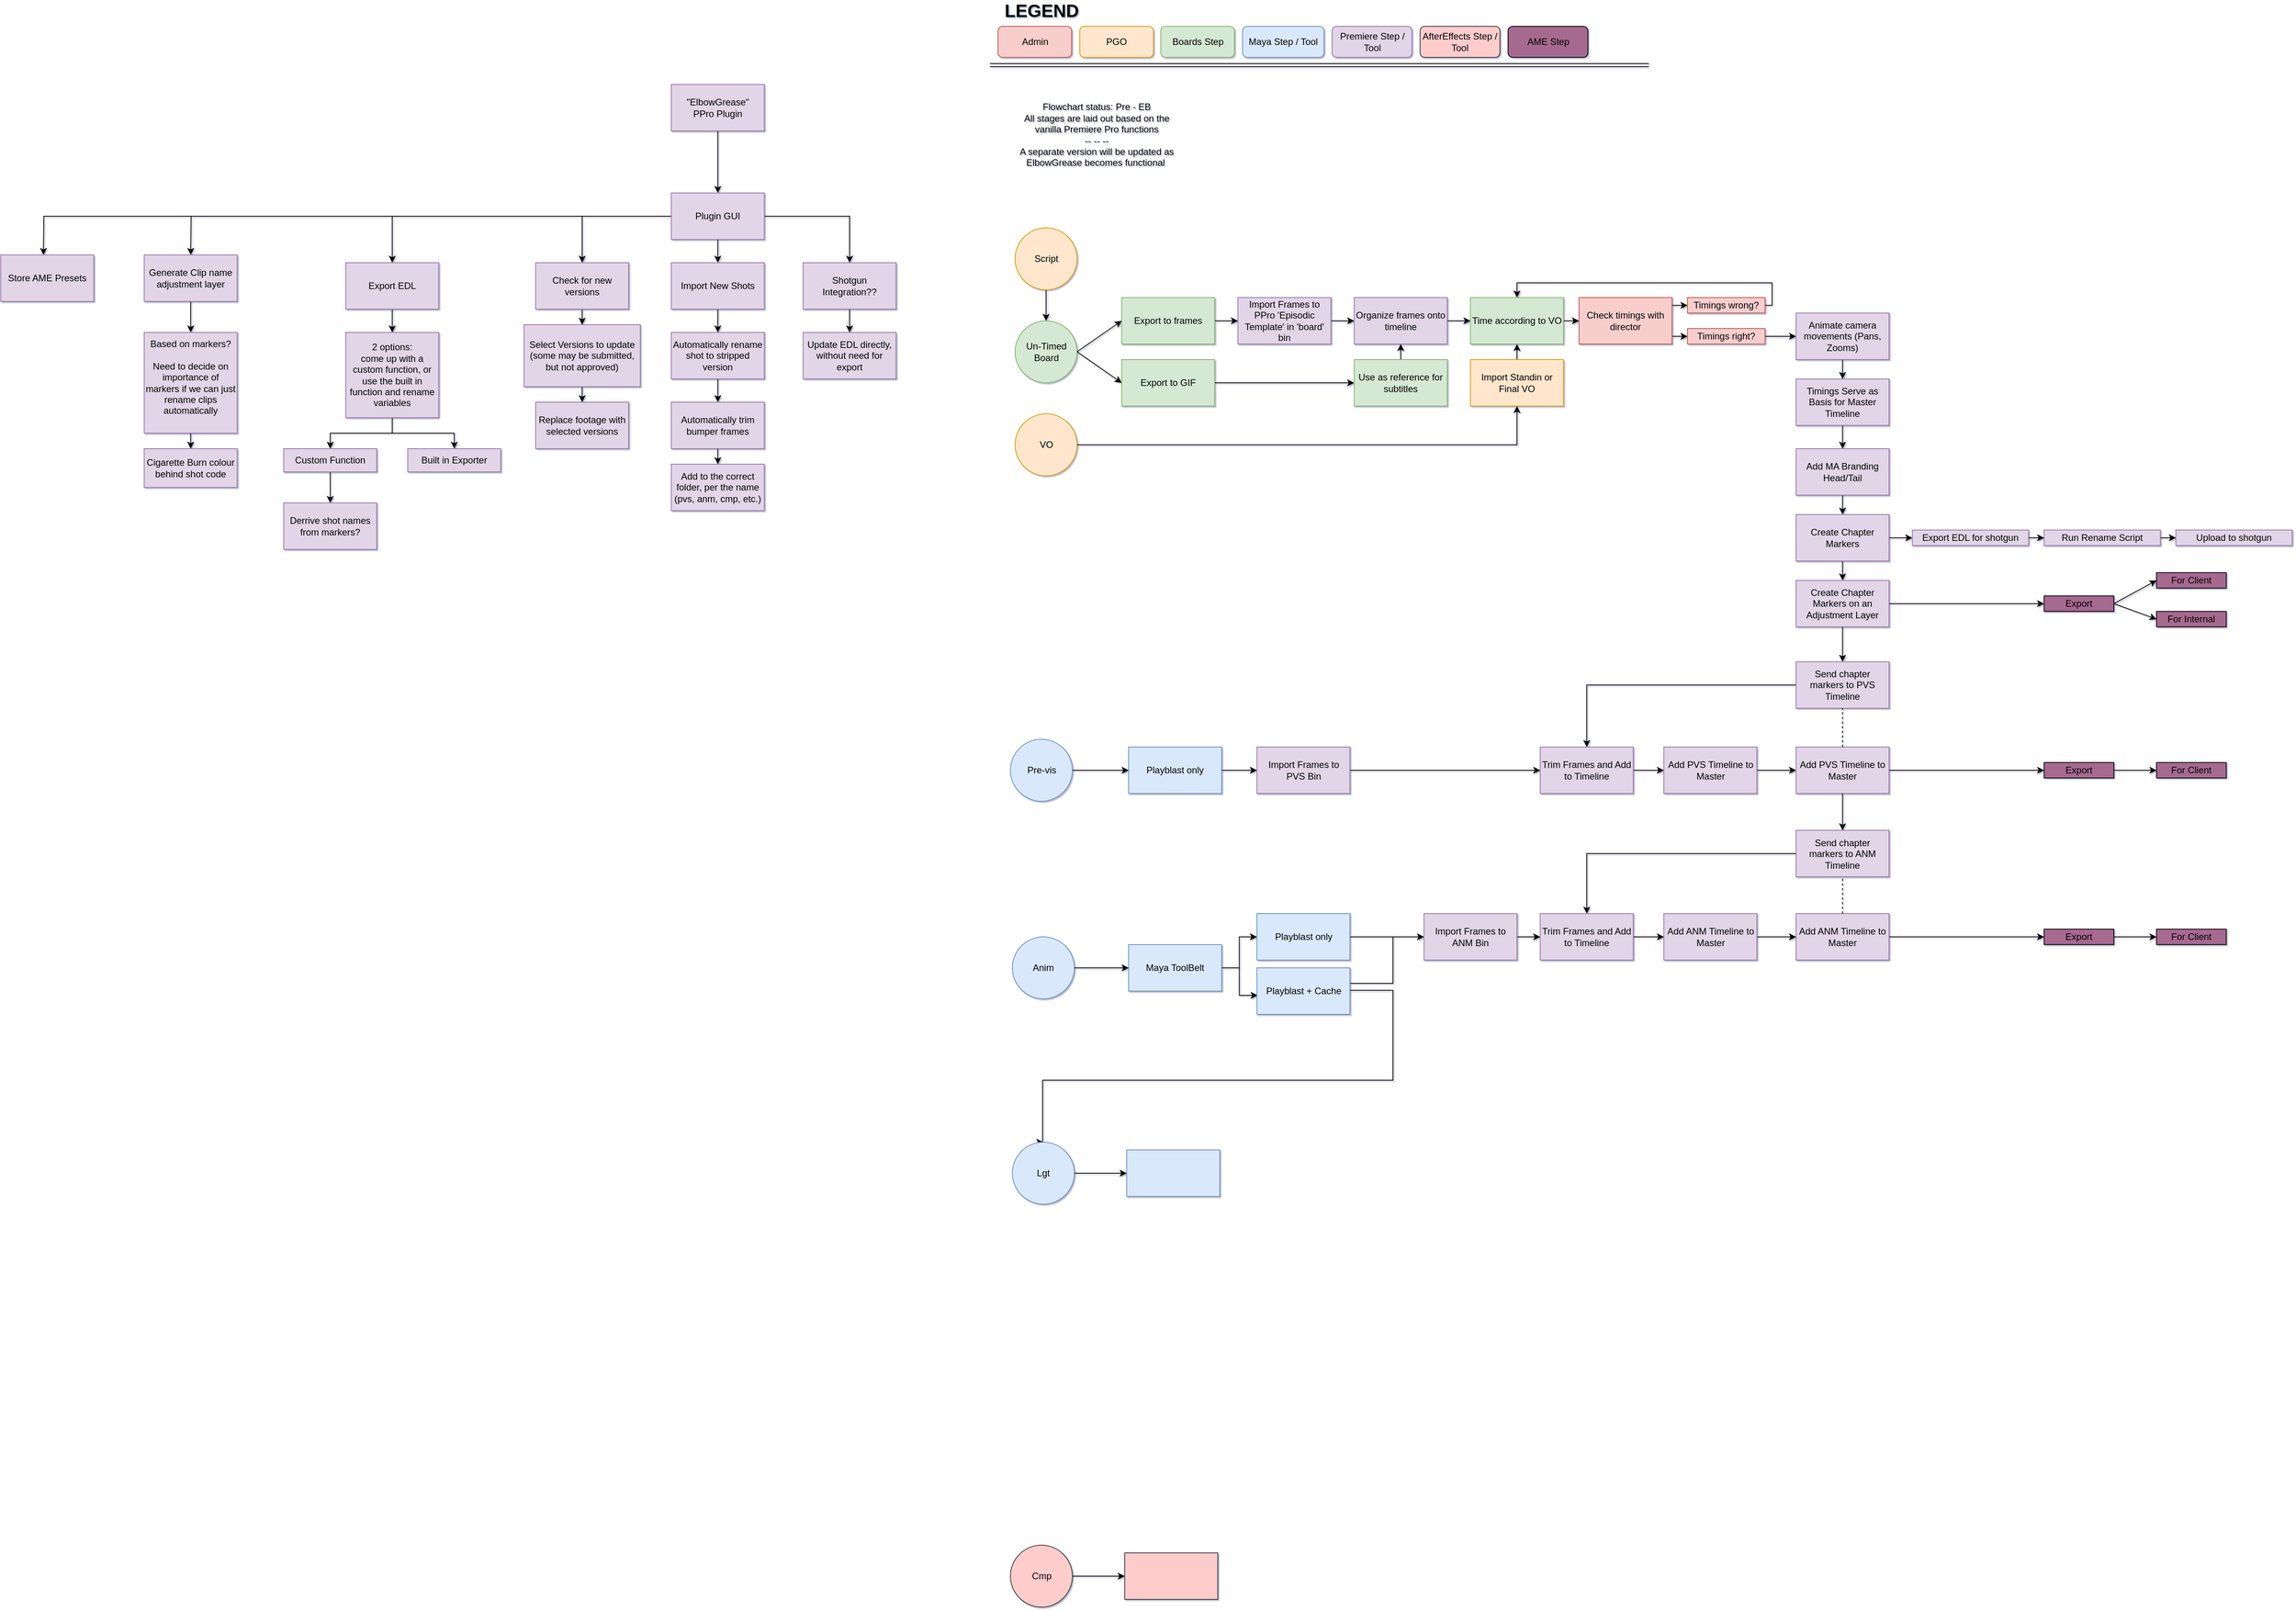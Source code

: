 <mxfile version="10.7.7" type="github"><diagram id="CCXeJW7M9jx39fnr2ovB" name="Page-1"><mxGraphModel dx="3603" dy="1320" grid="1" gridSize="10" guides="1" tooltips="1" connect="1" arrows="1" fold="1" page="1" pageScale="1" pageWidth="850" pageHeight="1100" math="0" shadow="1"><root><mxCell id="0"/><mxCell id="1" parent="0"/><mxCell id="S4QCxYn6otUafmFbAQv0-1" value="Pre-vis" style="ellipse;whiteSpace=wrap;html=1;aspect=fixed;fillColor=#dae8fc;strokeColor=#6c8ebf;" parent="1" vertex="1"><mxGeometry x="26.5" y="960" width="80" height="80" as="geometry"/></mxCell><mxCell id="S4QCxYn6otUafmFbAQv0-4" value="" style="endArrow=classic;html=1;exitX=1;exitY=0.5;exitDx=0;exitDy=0;entryX=0;entryY=0.5;entryDx=0;entryDy=0;fillColor=#dae8fc;strokeColor=#000000;" parent="1" source="S4QCxYn6otUafmFbAQv0-1" target="z_4vQgYtqCrbbHdfwWRi-2" edge="1"><mxGeometry width="50" height="50" relative="1" as="geometry"><mxPoint x="26.5" y="1110" as="sourcePoint"/><mxPoint x="177" y="1000" as="targetPoint"/></mxGeometry></mxCell><mxCell id="S4QCxYn6otUafmFbAQv0-5" value="Un-Timed Board" style="ellipse;whiteSpace=wrap;html=1;aspect=fixed;fillColor=#d5e8d4;strokeColor=#82b366;" parent="1" vertex="1"><mxGeometry x="32.5" y="420" width="80" height="80" as="geometry"/></mxCell><mxCell id="2LvJmRA9mDnXVUI-L1Ei-2" style="edgeStyle=orthogonalEdgeStyle;rounded=0;orthogonalLoop=1;jettySize=auto;html=1;entryX=0;entryY=0.5;entryDx=0;entryDy=0;" parent="1" source="S4QCxYn6otUafmFbAQv0-6" target="2LvJmRA9mDnXVUI-L1Ei-1" edge="1"><mxGeometry relative="1" as="geometry"/></mxCell><mxCell id="S4QCxYn6otUafmFbAQv0-6" value="Export to frames" style="rounded=0;whiteSpace=wrap;html=1;fillColor=#d5e8d4;strokeColor=#82b366;" parent="1" vertex="1"><mxGeometry x="170" y="390" width="120" height="60" as="geometry"/></mxCell><mxCell id="S4QCxYn6otUafmFbAQv0-7" value="" style="endArrow=classic;html=1;exitX=1;exitY=0.5;exitDx=0;exitDy=0;entryX=0;entryY=0.5;entryDx=0;entryDy=0;" parent="1" source="S4QCxYn6otUafmFbAQv0-5" target="S4QCxYn6otUafmFbAQv0-6" edge="1"><mxGeometry width="50" height="50" relative="1" as="geometry"><mxPoint x="100" y="470" as="sourcePoint"/><mxPoint x="170" y="470" as="targetPoint"/></mxGeometry></mxCell><mxCell id="S4QCxYn6otUafmFbAQv0-11" style="edgeStyle=orthogonalEdgeStyle;rounded=0;orthogonalLoop=1;jettySize=auto;html=1;entryX=0;entryY=0.5;entryDx=0;entryDy=0;" parent="1" source="S4QCxYn6otUafmFbAQv0-8" target="S4QCxYn6otUafmFbAQv0-10" edge="1"><mxGeometry relative="1" as="geometry"><Array as="points"><mxPoint x="430" y="500"/><mxPoint x="430" y="500"/></Array></mxGeometry></mxCell><mxCell id="S4QCxYn6otUafmFbAQv0-8" value="Export to GIF" style="rounded=0;whiteSpace=wrap;html=1;fillColor=#d5e8d4;strokeColor=#82b366;" parent="1" vertex="1"><mxGeometry x="170" y="470" width="120" height="60" as="geometry"/></mxCell><mxCell id="S4QCxYn6otUafmFbAQv0-9" value="" style="endArrow=classic;html=1;exitX=1;exitY=0.5;exitDx=0;exitDy=0;entryX=0;entryY=0.5;entryDx=0;entryDy=0;" parent="1" source="S4QCxYn6otUafmFbAQv0-5" target="S4QCxYn6otUafmFbAQv0-8" edge="1"><mxGeometry width="50" height="50" relative="1" as="geometry"><mxPoint x="20" y="720" as="sourcePoint"/><mxPoint x="70" y="670" as="targetPoint"/></mxGeometry></mxCell><mxCell id="2LvJmRA9mDnXVUI-L1Ei-6" style="edgeStyle=orthogonalEdgeStyle;rounded=0;orthogonalLoop=1;jettySize=auto;html=1;exitX=0.5;exitY=0;exitDx=0;exitDy=0;entryX=0.5;entryY=1;entryDx=0;entryDy=0;" parent="1" source="S4QCxYn6otUafmFbAQv0-10" target="2LvJmRA9mDnXVUI-L1Ei-3" edge="1"><mxGeometry relative="1" as="geometry"/></mxCell><mxCell id="S4QCxYn6otUafmFbAQv0-10" value="Use as reference for subtitles" style="rounded=0;whiteSpace=wrap;html=1;fillColor=#d5e8d4;strokeColor=#82b366;" parent="1" vertex="1"><mxGeometry x="470" y="470" width="120" height="60" as="geometry"/></mxCell><mxCell id="2LvJmRA9mDnXVUI-L1Ei-4" style="edgeStyle=orthogonalEdgeStyle;rounded=0;orthogonalLoop=1;jettySize=auto;html=1;entryX=0;entryY=0.5;entryDx=0;entryDy=0;" parent="1" source="2LvJmRA9mDnXVUI-L1Ei-1" target="2LvJmRA9mDnXVUI-L1Ei-3" edge="1"><mxGeometry relative="1" as="geometry"/></mxCell><mxCell id="2LvJmRA9mDnXVUI-L1Ei-1" value="Import Frames to PPro 'Episodic Template' in 'board' bin&lt;br&gt;" style="rounded=0;whiteSpace=wrap;html=1;fillColor=#e1d5e7;strokeColor=#9673a6;" parent="1" vertex="1"><mxGeometry x="320" y="390" width="120" height="60" as="geometry"/></mxCell><mxCell id="v14WKormeMVv1eBh9IGO-12" style="edgeStyle=orthogonalEdgeStyle;rounded=0;orthogonalLoop=1;jettySize=auto;html=1;exitX=1;exitY=0.5;exitDx=0;exitDy=0;entryX=0;entryY=0.5;entryDx=0;entryDy=0;" parent="1" source="2LvJmRA9mDnXVUI-L1Ei-3" target="v14WKormeMVv1eBh9IGO-30" edge="1"><mxGeometry relative="1" as="geometry"><mxPoint x="610" y="470" as="targetPoint"/></mxGeometry></mxCell><mxCell id="2LvJmRA9mDnXVUI-L1Ei-3" value="Organize frames onto timeline" style="rounded=0;whiteSpace=wrap;html=1;fillColor=#e1d5e7;strokeColor=#9673a6;" parent="1" vertex="1"><mxGeometry x="470" y="390" width="120" height="60" as="geometry"/></mxCell><mxCell id="2LvJmRA9mDnXVUI-L1Ei-7" value="Maya Step / Tool" style="rounded=1;whiteSpace=wrap;html=1;fillColor=#dae8fc;strokeColor=#6c8ebf;" parent="1" vertex="1"><mxGeometry x="326" y="40" width="105" height="40" as="geometry"/></mxCell><mxCell id="2LvJmRA9mDnXVUI-L1Ei-8" value="Premiere Step / Tool&lt;br&gt;" style="rounded=1;whiteSpace=wrap;html=1;fillColor=#e1d5e7;strokeColor=#9673a6;" parent="1" vertex="1"><mxGeometry x="441.5" y="40" width="103" height="40" as="geometry"/></mxCell><mxCell id="2LvJmRA9mDnXVUI-L1Ei-10" value="&lt;b&gt;&lt;font style=&quot;font-size: 23px&quot;&gt;LEGEND&lt;br&gt;&lt;/font&gt;&lt;/b&gt;" style="text;html=1;strokeColor=none;fillColor=none;align=center;verticalAlign=middle;whiteSpace=wrap;rounded=0;" parent="1" vertex="1"><mxGeometry x="46.5" y="10" width="40" height="20" as="geometry"/></mxCell><mxCell id="v14WKormeMVv1eBh9IGO-1" value="Boards Step" style="rounded=1;whiteSpace=wrap;html=1;fillColor=#d5e8d4;strokeColor=#82b366;" parent="1" vertex="1"><mxGeometry x="220.5" y="40" width="95" height="40" as="geometry"/></mxCell><mxCell id="v14WKormeMVv1eBh9IGO-3" value="" style="shape=link;html=1;" parent="1" edge="1"><mxGeometry width="50" height="50" relative="1" as="geometry"><mxPoint y="90" as="sourcePoint"/><mxPoint x="850" y="90" as="targetPoint"/></mxGeometry></mxCell><mxCell id="v14WKormeMVv1eBh9IGO-15" style="edgeStyle=orthogonalEdgeStyle;rounded=0;orthogonalLoop=1;jettySize=auto;html=1;exitX=1;exitY=0.5;exitDx=0;exitDy=0;" parent="1" source="v14WKormeMVv1eBh9IGO-11" target="v14WKormeMVv1eBh9IGO-14" edge="1"><mxGeometry relative="1" as="geometry"><Array as="points"><mxPoint x="820" y="420"/></Array></mxGeometry></mxCell><mxCell id="Ts9fBHX29VsHCjSDfi2a-40" style="edgeStyle=orthogonalEdgeStyle;rounded=0;orthogonalLoop=1;jettySize=auto;html=1;entryX=0;entryY=0.5;entryDx=0;entryDy=0;strokeColor=#000000;" edge="1" parent="1" source="v14WKormeMVv1eBh9IGO-11" target="v14WKormeMVv1eBh9IGO-16"><mxGeometry relative="1" as="geometry"><Array as="points"><mxPoint x="890" y="400"/><mxPoint x="890" y="400"/></Array></mxGeometry></mxCell><mxCell id="v14WKormeMVv1eBh9IGO-11" value="Check timings with director&lt;br&gt;" style="rounded=0;whiteSpace=wrap;html=1;fillColor=#f8cecc;strokeColor=#b85450;" parent="1" vertex="1"><mxGeometry x="760" y="390" width="120" height="60" as="geometry"/></mxCell><mxCell id="v14WKormeMVv1eBh9IGO-21" style="edgeStyle=orthogonalEdgeStyle;rounded=0;orthogonalLoop=1;jettySize=auto;html=1;" parent="1" source="v14WKormeMVv1eBh9IGO-14" target="v14WKormeMVv1eBh9IGO-20" edge="1"><mxGeometry relative="1" as="geometry"/></mxCell><mxCell id="v14WKormeMVv1eBh9IGO-14" value="Timings right?" style="rounded=0;whiteSpace=wrap;html=1;fillColor=#f8cecc;strokeColor=#b85450;" parent="1" vertex="1"><mxGeometry x="900" y="430" width="100" height="20" as="geometry"/></mxCell><mxCell id="Ts9fBHX29VsHCjSDfi2a-41" style="edgeStyle=orthogonalEdgeStyle;rounded=0;orthogonalLoop=1;jettySize=auto;html=1;exitX=0.5;exitY=1;exitDx=0;exitDy=0;entryX=0.5;entryY=0;entryDx=0;entryDy=0;strokeColor=#000000;" edge="1" parent="1" source="v14WKormeMVv1eBh9IGO-20" target="l83W7AW_iVrEGQ6RDGTZ-20"><mxGeometry relative="1" as="geometry"/></mxCell><mxCell id="v14WKormeMVv1eBh9IGO-20" value="Animate camera movements (Pans, Zooms)" style="rounded=0;whiteSpace=wrap;html=1;fillColor=#e1d5e7;strokeColor=#9673a6;" parent="1" vertex="1"><mxGeometry x="1040" y="410" width="120" height="60" as="geometry"/></mxCell><mxCell id="l83W7AW_iVrEGQ6RDGTZ-11" value="Export" style="rounded=0;whiteSpace=wrap;html=1;fillColor=#A66990;strokeColor=#000000;" parent="1" vertex="1"><mxGeometry x="1360" y="775" width="90" height="20" as="geometry"/></mxCell><mxCell id="l83W7AW_iVrEGQ6RDGTZ-14" value="For Client" style="rounded=0;whiteSpace=wrap;html=1;fillColor=#A66990;strokeColor=#000000;" parent="1" vertex="1"><mxGeometry x="1505" y="745" width="90" height="20" as="geometry"/></mxCell><mxCell id="v14WKormeMVv1eBh9IGO-22" value="Admin&lt;br&gt;" style="rounded=1;whiteSpace=wrap;html=1;fillColor=#f8cecc;strokeColor=#b85450;" parent="1" vertex="1"><mxGeometry x="10.5" y="40" width="95" height="40" as="geometry"/></mxCell><mxCell id="v14WKormeMVv1eBh9IGO-24" value="PGO&lt;br&gt;" style="rounded=1;whiteSpace=wrap;html=1;fillColor=#ffe6cc;strokeColor=#d79b00;" parent="1" vertex="1"><mxGeometry x="116" y="40" width="95" height="40" as="geometry"/></mxCell><mxCell id="v14WKormeMVv1eBh9IGO-27" style="edgeStyle=orthogonalEdgeStyle;rounded=0;orthogonalLoop=1;jettySize=auto;html=1;entryX=0.5;entryY=0;entryDx=0;entryDy=0;" parent="1" source="v14WKormeMVv1eBh9IGO-26" target="S4QCxYn6otUafmFbAQv0-5" edge="1"><mxGeometry relative="1" as="geometry"/></mxCell><mxCell id="v14WKormeMVv1eBh9IGO-26" value="Script" style="ellipse;whiteSpace=wrap;html=1;aspect=fixed;fillColor=#ffe6cc;strokeColor=#d79b00;" parent="1" vertex="1"><mxGeometry x="32.5" y="300" width="80" height="80" as="geometry"/></mxCell><mxCell id="l83W7AW_iVrEGQ6RDGTZ-4" style="edgeStyle=orthogonalEdgeStyle;rounded=0;orthogonalLoop=1;jettySize=auto;html=1;exitX=0.5;exitY=0;exitDx=0;exitDy=0;entryX=0.5;entryY=1;entryDx=0;entryDy=0;" parent="1" source="v14WKormeMVv1eBh9IGO-28" target="v14WKormeMVv1eBh9IGO-33" edge="1"><mxGeometry relative="1" as="geometry"><Array as="points"><mxPoint x="73" y="580"/><mxPoint x="680" y="580"/></Array></mxGeometry></mxCell><mxCell id="v14WKormeMVv1eBh9IGO-28" value="VO" style="ellipse;whiteSpace=wrap;html=1;aspect=fixed;fillColor=#ffe6cc;strokeColor=#d79b00;" parent="1" vertex="1"><mxGeometry x="32.5" y="540" width="80" height="80" as="geometry"/></mxCell><mxCell id="l83W7AW_iVrEGQ6RDGTZ-6" style="edgeStyle=orthogonalEdgeStyle;rounded=0;orthogonalLoop=1;jettySize=auto;html=1;entryX=0;entryY=0.5;entryDx=0;entryDy=0;" parent="1" source="v14WKormeMVv1eBh9IGO-30" target="v14WKormeMVv1eBh9IGO-11" edge="1"><mxGeometry relative="1" as="geometry"/></mxCell><mxCell id="v14WKormeMVv1eBh9IGO-30" value="Time according to VO" style="rounded=0;whiteSpace=wrap;html=1;fillColor=#d5e8d4;strokeColor=#82b366;" parent="1" vertex="1"><mxGeometry x="620" y="390" width="120" height="60" as="geometry"/></mxCell><mxCell id="l83W7AW_iVrEGQ6RDGTZ-9" style="edgeStyle=orthogonalEdgeStyle;rounded=0;orthogonalLoop=1;jettySize=auto;html=1;entryX=0.5;entryY=0;entryDx=0;entryDy=0;" parent="1" source="v14WKormeMVv1eBh9IGO-16" target="v14WKormeMVv1eBh9IGO-30" edge="1"><mxGeometry relative="1" as="geometry"><Array as="points"><mxPoint x="1009" y="400"/><mxPoint x="1009" y="371"/><mxPoint x="680" y="371"/></Array></mxGeometry></mxCell><mxCell id="v14WKormeMVv1eBh9IGO-16" value="Timings wrong?" style="rounded=0;whiteSpace=wrap;html=1;fillColor=#f8cecc;strokeColor=#b85450;" parent="1" vertex="1"><mxGeometry x="900" y="390" width="100" height="20" as="geometry"/></mxCell><mxCell id="l83W7AW_iVrEGQ6RDGTZ-5" style="edgeStyle=orthogonalEdgeStyle;rounded=0;orthogonalLoop=1;jettySize=auto;html=1;exitX=0.5;exitY=0;exitDx=0;exitDy=0;entryX=0.5;entryY=1;entryDx=0;entryDy=0;" parent="1" source="v14WKormeMVv1eBh9IGO-33" target="v14WKormeMVv1eBh9IGO-30" edge="1"><mxGeometry relative="1" as="geometry"/></mxCell><mxCell id="v14WKormeMVv1eBh9IGO-33" value="Import Standin or Final VO" style="rounded=0;whiteSpace=wrap;html=1;fillColor=#ffe6cc;strokeColor=#d79b00;" parent="1" vertex="1"><mxGeometry x="620" y="470" width="120" height="60" as="geometry"/></mxCell><mxCell id="Ts9fBHX29VsHCjSDfi2a-33" value="" style="edgeStyle=orthogonalEdgeStyle;rounded=0;orthogonalLoop=1;jettySize=auto;html=1;strokeColor=#000000;" edge="1" parent="1" source="z_4vQgYtqCrbbHdfwWRi-2" target="Ts9fBHX29VsHCjSDfi2a-32"><mxGeometry relative="1" as="geometry"/></mxCell><mxCell id="z_4vQgYtqCrbbHdfwWRi-2" value="Playblast only" style="rounded=0;whiteSpace=wrap;html=1;fillColor=#dae8fc;strokeColor=#6c8ebf;" parent="1" vertex="1"><mxGeometry x="179" y="970" width="120" height="60" as="geometry"/></mxCell><mxCell id="Ts9fBHX29VsHCjSDfi2a-35" value="" style="edgeStyle=orthogonalEdgeStyle;rounded=0;orthogonalLoop=1;jettySize=auto;html=1;strokeColor=#000000;" edge="1" parent="1" source="Ts9fBHX29VsHCjSDfi2a-32" target="Ts9fBHX29VsHCjSDfi2a-34"><mxGeometry relative="1" as="geometry"/></mxCell><mxCell id="Ts9fBHX29VsHCjSDfi2a-32" value="Import Frames to PVS Bin" style="rounded=0;whiteSpace=wrap;html=1;fillColor=#e1d5e7;strokeColor=#9673a6;" vertex="1" parent="1"><mxGeometry x="344.5" y="970" width="120" height="60" as="geometry"/></mxCell><mxCell id="Ts9fBHX29VsHCjSDfi2a-47" value="" style="edgeStyle=orthogonalEdgeStyle;rounded=0;orthogonalLoop=1;jettySize=auto;html=1;strokeColor=#000000;" edge="1" parent="1" source="Ts9fBHX29VsHCjSDfi2a-34" target="Ts9fBHX29VsHCjSDfi2a-46"><mxGeometry relative="1" as="geometry"/></mxCell><mxCell id="Ts9fBHX29VsHCjSDfi2a-34" value="Trim Frames and Add to Timeline" style="rounded=0;whiteSpace=wrap;html=1;fillColor=#e1d5e7;strokeColor=#9673a6;" vertex="1" parent="1"><mxGeometry x="710" y="970" width="120" height="60" as="geometry"/></mxCell><mxCell id="Ts9fBHX29VsHCjSDfi2a-50" value="" style="edgeStyle=orthogonalEdgeStyle;rounded=0;orthogonalLoop=1;jettySize=auto;html=1;strokeColor=#000000;" edge="1" parent="1" source="Ts9fBHX29VsHCjSDfi2a-46" target="Ts9fBHX29VsHCjSDfi2a-49"><mxGeometry relative="1" as="geometry"/></mxCell><mxCell id="Ts9fBHX29VsHCjSDfi2a-46" value="Add PVS Timeline to Master" style="rounded=0;whiteSpace=wrap;html=1;fillColor=#e1d5e7;strokeColor=#9673a6;" vertex="1" parent="1"><mxGeometry x="869.5" y="970" width="120" height="60" as="geometry"/></mxCell><mxCell id="Ts9fBHX29VsHCjSDfi2a-79" style="edgeStyle=orthogonalEdgeStyle;rounded=0;orthogonalLoop=1;jettySize=auto;html=1;entryX=0;entryY=0.5;entryDx=0;entryDy=0;strokeColor=#000000;" edge="1" parent="1" source="Ts9fBHX29VsHCjSDfi2a-49" target="Ts9fBHX29VsHCjSDfi2a-54"><mxGeometry relative="1" as="geometry"/></mxCell><mxCell id="Ts9fBHX29VsHCjSDfi2a-49" value="Add PVS Timeline to Master" style="rounded=0;whiteSpace=wrap;html=1;fillColor=#e1d5e7;strokeColor=#9673a6;" vertex="1" parent="1"><mxGeometry x="1040" y="970" width="120" height="60" as="geometry"/></mxCell><mxCell id="Ts9fBHX29VsHCjSDfi2a-84" style="edgeStyle=orthogonalEdgeStyle;rounded=0;orthogonalLoop=1;jettySize=auto;html=1;entryX=0;entryY=0.5;entryDx=0;entryDy=0;strokeColor=#000000;" edge="1" parent="1" source="Ts9fBHX29VsHCjSDfi2a-52" target="Ts9fBHX29VsHCjSDfi2a-80"><mxGeometry relative="1" as="geometry"/></mxCell><mxCell id="Ts9fBHX29VsHCjSDfi2a-52" value="Add ANM Timeline to Master" style="rounded=0;whiteSpace=wrap;html=1;fillColor=#e1d5e7;strokeColor=#9673a6;" vertex="1" parent="1"><mxGeometry x="1040" y="1185" width="120" height="60" as="geometry"/></mxCell><mxCell id="z_4vQgYtqCrbbHdfwWRi-6" value="Anim" style="ellipse;whiteSpace=wrap;html=1;aspect=fixed;fillColor=#dae8fc;strokeColor=#6c8ebf;" parent="1" vertex="1"><mxGeometry x="29" y="1215" width="80" height="80" as="geometry"/></mxCell><mxCell id="z_4vQgYtqCrbbHdfwWRi-7" style="edgeStyle=orthogonalEdgeStyle;rounded=0;orthogonalLoop=1;jettySize=auto;html=1;fillColor=#dae8fc;strokeColor=#000000;" parent="1" source="z_4vQgYtqCrbbHdfwWRi-9" target="z_4vQgYtqCrbbHdfwWRi-11" edge="1"><mxGeometry relative="1" as="geometry"/></mxCell><mxCell id="z_4vQgYtqCrbbHdfwWRi-8" style="edgeStyle=orthogonalEdgeStyle;rounded=0;orthogonalLoop=1;jettySize=auto;html=1;exitX=1;exitY=0.5;exitDx=0;exitDy=0;entryX=0.008;entryY=0.592;entryDx=0;entryDy=0;entryPerimeter=0;fillColor=#dae8fc;strokeColor=#000000;" parent="1" source="z_4vQgYtqCrbbHdfwWRi-9" target="z_4vQgYtqCrbbHdfwWRi-12" edge="1"><mxGeometry relative="1" as="geometry"><mxPoint x="319.5" y="1305" as="targetPoint"/></mxGeometry></mxCell><mxCell id="z_4vQgYtqCrbbHdfwWRi-9" value="Maya ToolBelt" style="rounded=0;whiteSpace=wrap;html=1;fillColor=#dae8fc;strokeColor=#6c8ebf;" parent="1" vertex="1"><mxGeometry x="179" y="1225" width="120" height="60" as="geometry"/></mxCell><mxCell id="z_4vQgYtqCrbbHdfwWRi-10" value="" style="endArrow=classic;html=1;exitX=1;exitY=0.5;exitDx=0;exitDy=0;entryX=0;entryY=0.5;entryDx=0;entryDy=0;fillColor=#dae8fc;strokeColor=#000000;" parent="1" source="z_4vQgYtqCrbbHdfwWRi-6" target="z_4vQgYtqCrbbHdfwWRi-9" edge="1"><mxGeometry width="50" height="50" relative="1" as="geometry"><mxPoint x="29" y="1365" as="sourcePoint"/><mxPoint x="79" y="1315" as="targetPoint"/></mxGeometry></mxCell><mxCell id="z_4vQgYtqCrbbHdfwWRi-15" style="edgeStyle=orthogonalEdgeStyle;rounded=0;orthogonalLoop=1;jettySize=auto;html=1;fillColor=#dae8fc;strokeColor=#000000;" parent="1" source="z_4vQgYtqCrbbHdfwWRi-11" edge="1"><mxGeometry relative="1" as="geometry"><mxPoint x="580" y="1215" as="targetPoint"/></mxGeometry></mxCell><mxCell id="z_4vQgYtqCrbbHdfwWRi-11" value="Playblast only" style="rounded=0;whiteSpace=wrap;html=1;fillColor=#dae8fc;strokeColor=#6c8ebf;" parent="1" vertex="1"><mxGeometry x="344.5" y="1185" width="120" height="60" as="geometry"/></mxCell><mxCell id="z_4vQgYtqCrbbHdfwWRi-14" style="edgeStyle=orthogonalEdgeStyle;rounded=0;orthogonalLoop=1;jettySize=auto;html=1;fillColor=#dae8fc;strokeColor=#000000;entryX=0;entryY=0.5;entryDx=0;entryDy=0;" parent="1" source="z_4vQgYtqCrbbHdfwWRi-12" edge="1" target="Ts9fBHX29VsHCjSDfi2a-62"><mxGeometry relative="1" as="geometry"><mxPoint x="580" y="1215" as="targetPoint"/><Array as="points"><mxPoint x="520" y="1275"/><mxPoint x="520" y="1215"/></Array></mxGeometry></mxCell><mxCell id="z_4vQgYtqCrbbHdfwWRi-16" style="edgeStyle=orthogonalEdgeStyle;rounded=0;orthogonalLoop=1;jettySize=auto;html=1;fillColor=#dae8fc;strokeColor=#000000;entryX=0.5;entryY=0;entryDx=0;entryDy=0;" parent="1" source="z_4vQgYtqCrbbHdfwWRi-12" target="l83W7AW_iVrEGQ6RDGTZ-1" edge="1"><mxGeometry relative="1" as="geometry"><mxPoint x="80" y="1685" as="targetPoint"/><Array as="points"><mxPoint x="520" y="1284"/><mxPoint x="520" y="1400"/><mxPoint x="68" y="1400"/></Array></mxGeometry></mxCell><mxCell id="z_4vQgYtqCrbbHdfwWRi-12" value="Playblast + Cache" style="rounded=0;whiteSpace=wrap;html=1;fillColor=#dae8fc;strokeColor=#6c8ebf;" parent="1" vertex="1"><mxGeometry x="344.5" y="1255" width="120" height="60" as="geometry"/></mxCell><mxCell id="l83W7AW_iVrEGQ6RDGTZ-1" value="Lgt" style="ellipse;whiteSpace=wrap;html=1;aspect=fixed;fillColor=#dae8fc;strokeColor=#6c8ebf;" parent="1" vertex="1"><mxGeometry x="29" y="1480" width="80" height="80" as="geometry"/></mxCell><mxCell id="l83W7AW_iVrEGQ6RDGTZ-2" value="" style="rounded=0;whiteSpace=wrap;html=1;fillColor=#dae8fc;strokeColor=#6c8ebf;" parent="1" vertex="1"><mxGeometry x="176.5" y="1490" width="120" height="60" as="geometry"/></mxCell><mxCell id="l83W7AW_iVrEGQ6RDGTZ-3" value="" style="endArrow=classic;html=1;exitX=1;exitY=0.5;exitDx=0;exitDy=0;entryX=0;entryY=0.5;entryDx=0;entryDy=0;fillColor=#dae8fc;strokeColor=#000000;" parent="1" source="l83W7AW_iVrEGQ6RDGTZ-1" target="l83W7AW_iVrEGQ6RDGTZ-2" edge="1"><mxGeometry width="50" height="50" relative="1" as="geometry"><mxPoint x="26.5" y="1630" as="sourcePoint"/><mxPoint x="76.5" y="1580" as="targetPoint"/></mxGeometry></mxCell><mxCell id="l83W7AW_iVrEGQ6RDGTZ-17" value="" style="endArrow=classic;html=1;strokeColor=#000000;exitX=1;exitY=0.5;exitDx=0;exitDy=0;entryX=0;entryY=0.5;entryDx=0;entryDy=0;" parent="1" source="l83W7AW_iVrEGQ6RDGTZ-11" target="l83W7AW_iVrEGQ6RDGTZ-14" edge="1"><mxGeometry width="50" height="50" relative="1" as="geometry"><mxPoint x="1450" y="800" as="sourcePoint"/><mxPoint x="1500" y="750" as="targetPoint"/></mxGeometry></mxCell><mxCell id="l83W7AW_iVrEGQ6RDGTZ-18" value="For Internal" style="rounded=0;whiteSpace=wrap;html=1;fillColor=#A66990;strokeColor=#000000;" parent="1" vertex="1"><mxGeometry x="1505" y="795" width="90" height="20" as="geometry"/></mxCell><mxCell id="l83W7AW_iVrEGQ6RDGTZ-19" value="" style="endArrow=classic;html=1;strokeColor=#000000;exitX=1;exitY=0.5;exitDx=0;exitDy=0;entryX=0;entryY=0.5;entryDx=0;entryDy=0;" parent="1" source="l83W7AW_iVrEGQ6RDGTZ-11" target="l83W7AW_iVrEGQ6RDGTZ-18" edge="1"><mxGeometry width="50" height="50" relative="1" as="geometry"><mxPoint x="1460" y="795" as="sourcePoint"/><mxPoint x="1515" y="765" as="targetPoint"/></mxGeometry></mxCell><mxCell id="l83W7AW_iVrEGQ6RDGTZ-23" value="" style="edgeStyle=orthogonalEdgeStyle;rounded=0;orthogonalLoop=1;jettySize=auto;html=1;strokeColor=#000000;" parent="1" source="l83W7AW_iVrEGQ6RDGTZ-20" target="l83W7AW_iVrEGQ6RDGTZ-22" edge="1"><mxGeometry relative="1" as="geometry"/></mxCell><mxCell id="l83W7AW_iVrEGQ6RDGTZ-20" value="Timings Serve as Basis for Master Timeline" style="rounded=0;whiteSpace=wrap;html=1;fillColor=#e1d5e7;strokeColor=#9673a6;" parent="1" vertex="1"><mxGeometry x="1040" y="495" width="120" height="60" as="geometry"/></mxCell><mxCell id="Ts9fBHX29VsHCjSDfi2a-10" value="" style="edgeStyle=orthogonalEdgeStyle;rounded=0;orthogonalLoop=1;jettySize=auto;html=1;" edge="1" parent="1" source="l83W7AW_iVrEGQ6RDGTZ-22" target="Ts9fBHX29VsHCjSDfi2a-9"><mxGeometry relative="1" as="geometry"/></mxCell><mxCell id="l83W7AW_iVrEGQ6RDGTZ-22" value="Add MA Branding Head/Tail" style="rounded=0;whiteSpace=wrap;html=1;fillColor=#e1d5e7;strokeColor=#9673a6;" parent="1" vertex="1"><mxGeometry x="1040" y="585" width="120" height="60" as="geometry"/></mxCell><mxCell id="Ts9fBHX29VsHCjSDfi2a-18" style="edgeStyle=orthogonalEdgeStyle;rounded=0;orthogonalLoop=1;jettySize=auto;html=1;" edge="1" parent="1" source="Ts9fBHX29VsHCjSDfi2a-9" target="Ts9fBHX29VsHCjSDfi2a-13"><mxGeometry relative="1" as="geometry"/></mxCell><mxCell id="Ts9fBHX29VsHCjSDfi2a-29" value="" style="edgeStyle=orthogonalEdgeStyle;rounded=0;orthogonalLoop=1;jettySize=auto;html=1;" edge="1" parent="1" source="Ts9fBHX29VsHCjSDfi2a-9" target="Ts9fBHX29VsHCjSDfi2a-28"><mxGeometry relative="1" as="geometry"/></mxCell><mxCell id="Ts9fBHX29VsHCjSDfi2a-9" value="Create Chapter Markers" style="rounded=0;whiteSpace=wrap;html=1;fillColor=#e1d5e7;strokeColor=#9673a6;" vertex="1" parent="1"><mxGeometry x="1040" y="670" width="120" height="60" as="geometry"/></mxCell><mxCell id="Ts9fBHX29VsHCjSDfi2a-85" style="edgeStyle=orthogonalEdgeStyle;rounded=0;orthogonalLoop=1;jettySize=auto;html=1;entryX=0;entryY=0.5;entryDx=0;entryDy=0;strokeColor=#000000;" edge="1" parent="1" source="Ts9fBHX29VsHCjSDfi2a-28" target="l83W7AW_iVrEGQ6RDGTZ-11"><mxGeometry relative="1" as="geometry"/></mxCell><mxCell id="Ts9fBHX29VsHCjSDfi2a-28" value="Create Chapter Markers on an Adjustment Layer" style="rounded=0;whiteSpace=wrap;html=1;fillColor=#e1d5e7;strokeColor=#9673a6;" vertex="1" parent="1"><mxGeometry x="1040" y="755" width="120" height="60" as="geometry"/></mxCell><mxCell id="Ts9fBHX29VsHCjSDfi2a-44" style="edgeStyle=orthogonalEdgeStyle;rounded=0;orthogonalLoop=1;jettySize=auto;html=1;strokeColor=#000000;" edge="1" parent="1" source="Ts9fBHX29VsHCjSDfi2a-38" target="Ts9fBHX29VsHCjSDfi2a-34"><mxGeometry relative="1" as="geometry"/></mxCell><mxCell id="l83W7AW_iVrEGQ6RDGTZ-30" value="" style="edgeStyle=orthogonalEdgeStyle;rounded=0;orthogonalLoop=1;jettySize=auto;html=1;strokeColor=#000000;" parent="1" source="l83W7AW_iVrEGQ6RDGTZ-24" target="l83W7AW_iVrEGQ6RDGTZ-29" edge="1"><mxGeometry relative="1" as="geometry"/></mxCell><mxCell id="l83W7AW_iVrEGQ6RDGTZ-24" value="&quot;ElbowGrease&quot;&lt;br&gt;PPro Plugin" style="rounded=0;whiteSpace=wrap;html=1;fillColor=#e1d5e7;strokeColor=#9673a6;" parent="1" vertex="1"><mxGeometry x="-411" y="115" width="120" height="60" as="geometry"/></mxCell><mxCell id="l83W7AW_iVrEGQ6RDGTZ-36" value="" style="edgeStyle=orthogonalEdgeStyle;rounded=0;orthogonalLoop=1;jettySize=auto;html=1;strokeColor=#000000;" parent="1" source="l83W7AW_iVrEGQ6RDGTZ-29" target="l83W7AW_iVrEGQ6RDGTZ-35" edge="1"><mxGeometry relative="1" as="geometry"/></mxCell><mxCell id="l83W7AW_iVrEGQ6RDGTZ-38" value="" style="edgeStyle=orthogonalEdgeStyle;rounded=0;orthogonalLoop=1;jettySize=auto;html=1;strokeColor=#000000;" parent="1" source="l83W7AW_iVrEGQ6RDGTZ-29" target="l83W7AW_iVrEGQ6RDGTZ-37" edge="1"><mxGeometry relative="1" as="geometry"/></mxCell><mxCell id="l83W7AW_iVrEGQ6RDGTZ-40" value="" style="edgeStyle=orthogonalEdgeStyle;rounded=0;orthogonalLoop=1;jettySize=auto;html=1;strokeColor=#000000;" parent="1" source="l83W7AW_iVrEGQ6RDGTZ-29" target="l83W7AW_iVrEGQ6RDGTZ-39" edge="1"><mxGeometry relative="1" as="geometry"/></mxCell><mxCell id="l83W7AW_iVrEGQ6RDGTZ-49" style="edgeStyle=orthogonalEdgeStyle;rounded=0;orthogonalLoop=1;jettySize=auto;html=1;strokeColor=#000000;entryX=0.5;entryY=0;entryDx=0;entryDy=0;" parent="1" source="l83W7AW_iVrEGQ6RDGTZ-29" target="l83W7AW_iVrEGQ6RDGTZ-50" edge="1"><mxGeometry relative="1" as="geometry"><mxPoint x="-731" y="395" as="targetPoint"/><Array as="points"><mxPoint x="-771" y="285"/></Array></mxGeometry></mxCell><mxCell id="l83W7AW_iVrEGQ6RDGTZ-61" style="edgeStyle=orthogonalEdgeStyle;rounded=0;orthogonalLoop=1;jettySize=auto;html=1;strokeColor=#000000;" parent="1" source="l83W7AW_iVrEGQ6RDGTZ-29" edge="1"><mxGeometry relative="1" as="geometry"><mxPoint x="-1031" y="335" as="targetPoint"/></mxGeometry></mxCell><mxCell id="l83W7AW_iVrEGQ6RDGTZ-67" style="edgeStyle=orthogonalEdgeStyle;rounded=0;orthogonalLoop=1;jettySize=auto;html=1;strokeColor=#000000;" parent="1" source="l83W7AW_iVrEGQ6RDGTZ-29" edge="1"><mxGeometry relative="1" as="geometry"><mxPoint x="-1221" y="335" as="targetPoint"/></mxGeometry></mxCell><mxCell id="l83W7AW_iVrEGQ6RDGTZ-29" value="Plugin&amp;nbsp;GUI&lt;br&gt;" style="rounded=0;whiteSpace=wrap;html=1;fillColor=#e1d5e7;strokeColor=#9673a6;" parent="1" vertex="1"><mxGeometry x="-411" y="255" width="120" height="60" as="geometry"/></mxCell><mxCell id="Ts9fBHX29VsHCjSDfi2a-8" value="" style="edgeStyle=orthogonalEdgeStyle;rounded=0;orthogonalLoop=1;jettySize=auto;html=1;" edge="1" parent="1" source="l83W7AW_iVrEGQ6RDGTZ-39" target="Ts9fBHX29VsHCjSDfi2a-7"><mxGeometry relative="1" as="geometry"/></mxCell><mxCell id="l83W7AW_iVrEGQ6RDGTZ-39" value="Shotgun Integration??&lt;br&gt;" style="rounded=0;whiteSpace=wrap;html=1;fillColor=#e1d5e7;strokeColor=#9673a6;" parent="1" vertex="1"><mxGeometry x="-241" y="345" width="120" height="60" as="geometry"/></mxCell><mxCell id="Ts9fBHX29VsHCjSDfi2a-7" value="Update EDL directly, without need for export&lt;br&gt;" style="rounded=0;whiteSpace=wrap;html=1;fillColor=#e1d5e7;strokeColor=#9673a6;" vertex="1" parent="1"><mxGeometry x="-241" y="435" width="120" height="60" as="geometry"/></mxCell><mxCell id="l83W7AW_iVrEGQ6RDGTZ-42" value="" style="edgeStyle=orthogonalEdgeStyle;rounded=0;orthogonalLoop=1;jettySize=auto;html=1;strokeColor=#000000;" parent="1" source="l83W7AW_iVrEGQ6RDGTZ-37" target="l83W7AW_iVrEGQ6RDGTZ-41" edge="1"><mxGeometry relative="1" as="geometry"/></mxCell><mxCell id="l83W7AW_iVrEGQ6RDGTZ-37" value="Check for new versions&lt;br&gt;" style="rounded=0;whiteSpace=wrap;html=1;fillColor=#e1d5e7;strokeColor=#9673a6;" parent="1" vertex="1"><mxGeometry x="-586" y="345" width="120" height="60" as="geometry"/></mxCell><mxCell id="l83W7AW_iVrEGQ6RDGTZ-44" value="" style="edgeStyle=orthogonalEdgeStyle;rounded=0;orthogonalLoop=1;jettySize=auto;html=1;strokeColor=#000000;" parent="1" source="l83W7AW_iVrEGQ6RDGTZ-41" target="l83W7AW_iVrEGQ6RDGTZ-43" edge="1"><mxGeometry relative="1" as="geometry"/></mxCell><mxCell id="l83W7AW_iVrEGQ6RDGTZ-41" value="Select Versions to update &lt;br&gt;(some may be submitted, but not approved)&lt;br&gt;" style="rounded=0;whiteSpace=wrap;html=1;fillColor=#e1d5e7;strokeColor=#9673a6;" parent="1" vertex="1"><mxGeometry x="-601" y="425" width="150" height="80" as="geometry"/></mxCell><mxCell id="l83W7AW_iVrEGQ6RDGTZ-43" value="Replace footage with selected versions" style="rounded=0;whiteSpace=wrap;html=1;fillColor=#e1d5e7;strokeColor=#9673a6;" parent="1" vertex="1"><mxGeometry x="-586" y="525" width="120" height="60" as="geometry"/></mxCell><mxCell id="l83W7AW_iVrEGQ6RDGTZ-46" value="" style="edgeStyle=orthogonalEdgeStyle;rounded=0;orthogonalLoop=1;jettySize=auto;html=1;strokeColor=#000000;" parent="1" source="l83W7AW_iVrEGQ6RDGTZ-35" target="l83W7AW_iVrEGQ6RDGTZ-45" edge="1"><mxGeometry relative="1" as="geometry"/></mxCell><mxCell id="l83W7AW_iVrEGQ6RDGTZ-35" value="Import New Shots&lt;br&gt;" style="rounded=0;whiteSpace=wrap;html=1;fillColor=#e1d5e7;strokeColor=#9673a6;" parent="1" vertex="1"><mxGeometry x="-411" y="345" width="120" height="60" as="geometry"/></mxCell><mxCell id="l83W7AW_iVrEGQ6RDGTZ-48" value="" style="edgeStyle=orthogonalEdgeStyle;rounded=0;orthogonalLoop=1;jettySize=auto;html=1;strokeColor=#000000;" parent="1" source="l83W7AW_iVrEGQ6RDGTZ-45" target="l83W7AW_iVrEGQ6RDGTZ-47" edge="1"><mxGeometry relative="1" as="geometry"/></mxCell><mxCell id="l83W7AW_iVrEGQ6RDGTZ-45" value="Automatically rename shot to stripped version&lt;br&gt;" style="rounded=0;whiteSpace=wrap;html=1;fillColor=#e1d5e7;strokeColor=#9673a6;" parent="1" vertex="1"><mxGeometry x="-411" y="435" width="120" height="60" as="geometry"/></mxCell><mxCell id="l83W7AW_iVrEGQ6RDGTZ-60" value="" style="edgeStyle=orthogonalEdgeStyle;rounded=0;orthogonalLoop=1;jettySize=auto;html=1;strokeColor=#000000;" parent="1" source="l83W7AW_iVrEGQ6RDGTZ-47" target="l83W7AW_iVrEGQ6RDGTZ-59" edge="1"><mxGeometry relative="1" as="geometry"/></mxCell><mxCell id="l83W7AW_iVrEGQ6RDGTZ-47" value="Automatically trim bumper frames&lt;br&gt;" style="rounded=0;whiteSpace=wrap;html=1;fillColor=#e1d5e7;strokeColor=#9673a6;" parent="1" vertex="1"><mxGeometry x="-411" y="525" width="120" height="60" as="geometry"/></mxCell><mxCell id="l83W7AW_iVrEGQ6RDGTZ-59" value="Add to the correct folder, per the name (pvs, anm, cmp, etc.)&lt;br&gt;" style="rounded=0;whiteSpace=wrap;html=1;fillColor=#e1d5e7;strokeColor=#9673a6;" parent="1" vertex="1"><mxGeometry x="-411" y="605" width="120" height="60" as="geometry"/></mxCell><mxCell id="l83W7AW_iVrEGQ6RDGTZ-52" value="" style="edgeStyle=orthogonalEdgeStyle;rounded=0;orthogonalLoop=1;jettySize=auto;html=1;strokeColor=#000000;" parent="1" source="l83W7AW_iVrEGQ6RDGTZ-50" target="l83W7AW_iVrEGQ6RDGTZ-51" edge="1"><mxGeometry relative="1" as="geometry"/></mxCell><mxCell id="l83W7AW_iVrEGQ6RDGTZ-50" value="Export EDL&lt;br&gt;" style="rounded=0;whiteSpace=wrap;html=1;fillColor=#e1d5e7;strokeColor=#9673a6;" parent="1" vertex="1"><mxGeometry x="-831" y="345" width="120" height="60" as="geometry"/></mxCell><mxCell id="l83W7AW_iVrEGQ6RDGTZ-54" value="" style="edgeStyle=orthogonalEdgeStyle;rounded=0;orthogonalLoop=1;jettySize=auto;html=1;strokeColor=#000000;" parent="1" source="l83W7AW_iVrEGQ6RDGTZ-51" target="l83W7AW_iVrEGQ6RDGTZ-53" edge="1"><mxGeometry relative="1" as="geometry"/></mxCell><mxCell id="l83W7AW_iVrEGQ6RDGTZ-56" style="edgeStyle=orthogonalEdgeStyle;rounded=0;orthogonalLoop=1;jettySize=auto;html=1;entryX=0.5;entryY=0;entryDx=0;entryDy=0;strokeColor=#000000;" parent="1" source="l83W7AW_iVrEGQ6RDGTZ-51" target="l83W7AW_iVrEGQ6RDGTZ-55" edge="1"><mxGeometry relative="1" as="geometry"/></mxCell><mxCell id="l83W7AW_iVrEGQ6RDGTZ-51" value="2 options:&lt;br&gt;come up with a custom function, or use the built in function and rename variables&lt;br&gt;" style="rounded=0;whiteSpace=wrap;html=1;fillColor=#e1d5e7;strokeColor=#9673a6;" parent="1" vertex="1"><mxGeometry x="-831" y="435" width="120" height="110" as="geometry"/></mxCell><mxCell id="l83W7AW_iVrEGQ6RDGTZ-58" value="" style="edgeStyle=orthogonalEdgeStyle;rounded=0;orthogonalLoop=1;jettySize=auto;html=1;strokeColor=#000000;" parent="1" source="l83W7AW_iVrEGQ6RDGTZ-53" target="l83W7AW_iVrEGQ6RDGTZ-57" edge="1"><mxGeometry relative="1" as="geometry"/></mxCell><mxCell id="l83W7AW_iVrEGQ6RDGTZ-53" value="Custom Function&lt;br&gt;" style="rounded=0;whiteSpace=wrap;html=1;fillColor=#e1d5e7;strokeColor=#9673a6;" parent="1" vertex="1"><mxGeometry x="-911" y="585" width="120" height="30" as="geometry"/></mxCell><mxCell id="l83W7AW_iVrEGQ6RDGTZ-57" value="Derrive shot names from markers?&lt;br&gt;" style="rounded=0;whiteSpace=wrap;html=1;fillColor=#e1d5e7;strokeColor=#9673a6;" parent="1" vertex="1"><mxGeometry x="-911" y="655" width="120" height="60" as="geometry"/></mxCell><mxCell id="l83W7AW_iVrEGQ6RDGTZ-55" value="Built in Exporter&lt;br&gt;" style="rounded=0;whiteSpace=wrap;html=1;fillColor=#e1d5e7;strokeColor=#9673a6;" parent="1" vertex="1"><mxGeometry x="-751" y="585" width="120" height="30" as="geometry"/></mxCell><mxCell id="l83W7AW_iVrEGQ6RDGTZ-64" value="" style="edgeStyle=orthogonalEdgeStyle;rounded=0;orthogonalLoop=1;jettySize=auto;html=1;strokeColor=#000000;" parent="1" source="l83W7AW_iVrEGQ6RDGTZ-62" target="l83W7AW_iVrEGQ6RDGTZ-63" edge="1"><mxGeometry relative="1" as="geometry"/></mxCell><mxCell id="l83W7AW_iVrEGQ6RDGTZ-62" value="Generate Clip name adjustment layer&lt;br&gt;" style="rounded=0;whiteSpace=wrap;html=1;fillColor=#e1d5e7;strokeColor=#9673a6;" parent="1" vertex="1"><mxGeometry x="-1091" y="335" width="120" height="60" as="geometry"/></mxCell><mxCell id="l83W7AW_iVrEGQ6RDGTZ-66" value="" style="edgeStyle=orthogonalEdgeStyle;rounded=0;orthogonalLoop=1;jettySize=auto;html=1;strokeColor=#000000;" parent="1" source="l83W7AW_iVrEGQ6RDGTZ-63" target="l83W7AW_iVrEGQ6RDGTZ-65" edge="1"><mxGeometry relative="1" as="geometry"/></mxCell><mxCell id="l83W7AW_iVrEGQ6RDGTZ-63" value="Based on markers?&lt;br&gt;&lt;br&gt;Need to decide on importance of markers if we can just rename clips automatically&lt;br&gt;&lt;br&gt;" style="rounded=0;whiteSpace=wrap;html=1;fillColor=#e1d5e7;strokeColor=#9673a6;" parent="1" vertex="1"><mxGeometry x="-1091" y="435" width="120" height="130" as="geometry"/></mxCell><mxCell id="l83W7AW_iVrEGQ6RDGTZ-65" value="Cigarette Burn colour behind shot code&lt;br&gt;" style="rounded=0;whiteSpace=wrap;html=1;fillColor=#e1d5e7;strokeColor=#9673a6;" parent="1" vertex="1"><mxGeometry x="-1091" y="585" width="120" height="50" as="geometry"/></mxCell><mxCell id="l83W7AW_iVrEGQ6RDGTZ-68" value="Store AME Presets&lt;br&gt;" style="rounded=0;whiteSpace=wrap;html=1;fillColor=#e1d5e7;strokeColor=#9673a6;" parent="1" vertex="1"><mxGeometry x="-1276" y="335" width="120" height="60" as="geometry"/></mxCell><mxCell id="Ts9fBHX29VsHCjSDfi2a-1" value="Cmp" style="ellipse;whiteSpace=wrap;html=1;aspect=fixed;fillColor=#ffcccc;strokeColor=#36393d;" vertex="1" parent="1"><mxGeometry x="26.5" y="2000" width="80" height="80" as="geometry"/></mxCell><mxCell id="Ts9fBHX29VsHCjSDfi2a-2" value="" style="rounded=0;whiteSpace=wrap;html=1;fillColor=#ffcccc;strokeColor=#36393d;" vertex="1" parent="1"><mxGeometry x="174" y="2010" width="120" height="60" as="geometry"/></mxCell><mxCell id="Ts9fBHX29VsHCjSDfi2a-3" value="" style="endArrow=classic;html=1;exitX=1;exitY=0.5;exitDx=0;exitDy=0;entryX=0;entryY=0.5;entryDx=0;entryDy=0;fillColor=#dae8fc;strokeColor=#000000;" edge="1" parent="1" source="Ts9fBHX29VsHCjSDfi2a-1" target="Ts9fBHX29VsHCjSDfi2a-2"><mxGeometry width="50" height="50" relative="1" as="geometry"><mxPoint x="24" y="2150" as="sourcePoint"/><mxPoint x="74" y="2100" as="targetPoint"/></mxGeometry></mxCell><mxCell id="Ts9fBHX29VsHCjSDfi2a-5" value="AfterEffects Step / Tool&lt;br&gt;" style="rounded=1;whiteSpace=wrap;html=1;fillColor=#ffcccc;strokeColor=#36393d;" vertex="1" parent="1"><mxGeometry x="555" y="40" width="103" height="40" as="geometry"/></mxCell><mxCell id="Ts9fBHX29VsHCjSDfi2a-6" value="Flowchart status: Pre - EB&lt;br&gt;All stages are laid out based on the vanilla Premiere Pro functions&lt;br&gt;-- -- --&lt;br&gt;A separate version will be updated as ElbowGrease becomes functional&amp;nbsp;&lt;br&gt;" style="text;html=1;strokeColor=none;fillColor=none;align=center;verticalAlign=middle;whiteSpace=wrap;rounded=0;" vertex="1" parent="1"><mxGeometry x="33" y="130" width="210" height="100" as="geometry"/></mxCell><mxCell id="Ts9fBHX29VsHCjSDfi2a-20" value="" style="edgeStyle=orthogonalEdgeStyle;rounded=0;orthogonalLoop=1;jettySize=auto;html=1;" edge="1" parent="1" source="Ts9fBHX29VsHCjSDfi2a-13" target="Ts9fBHX29VsHCjSDfi2a-19"><mxGeometry relative="1" as="geometry"/></mxCell><mxCell id="Ts9fBHX29VsHCjSDfi2a-13" value="Export EDL for shotgun" style="rounded=0;whiteSpace=wrap;html=1;fillColor=#e1d5e7;strokeColor=#9673a6;" vertex="1" parent="1"><mxGeometry x="1190" y="690" width="150" height="20" as="geometry"/></mxCell><mxCell id="Ts9fBHX29VsHCjSDfi2a-22" value="" style="edgeStyle=orthogonalEdgeStyle;rounded=0;orthogonalLoop=1;jettySize=auto;html=1;" edge="1" parent="1" source="Ts9fBHX29VsHCjSDfi2a-19" target="Ts9fBHX29VsHCjSDfi2a-21"><mxGeometry relative="1" as="geometry"/></mxCell><mxCell id="Ts9fBHX29VsHCjSDfi2a-19" value="Run Rename Script" style="rounded=0;whiteSpace=wrap;html=1;fillColor=#e1d5e7;strokeColor=#9673a6;" vertex="1" parent="1"><mxGeometry x="1360" y="690" width="150" height="20" as="geometry"/></mxCell><mxCell id="Ts9fBHX29VsHCjSDfi2a-21" value="Upload to shotgun" style="rounded=0;whiteSpace=wrap;html=1;fillColor=#e1d5e7;strokeColor=#9673a6;" vertex="1" parent="1"><mxGeometry x="1530" y="690" width="150" height="20" as="geometry"/></mxCell><mxCell id="Ts9fBHX29VsHCjSDfi2a-31" value="AME Step&lt;br&gt;" style="rounded=1;whiteSpace=wrap;html=1;fillColor=#A66990;strokeColor=#000000;" vertex="1" parent="1"><mxGeometry x="668.5" y="40" width="103" height="40" as="geometry"/></mxCell><mxCell id="Ts9fBHX29VsHCjSDfi2a-54" value="Export" style="rounded=0;whiteSpace=wrap;html=1;fillColor=#A66990;strokeColor=#000000;" vertex="1" parent="1"><mxGeometry x="1360" y="990" width="90" height="20" as="geometry"/></mxCell><mxCell id="Ts9fBHX29VsHCjSDfi2a-55" value="For Client" style="rounded=0;whiteSpace=wrap;html=1;fillColor=#A66990;strokeColor=#000000;" vertex="1" parent="1"><mxGeometry x="1505" y="990" width="90" height="20" as="geometry"/></mxCell><mxCell id="Ts9fBHX29VsHCjSDfi2a-56" value="" style="endArrow=classic;html=1;strokeColor=#000000;exitX=1;exitY=0.5;exitDx=0;exitDy=0;entryX=0;entryY=0.5;entryDx=0;entryDy=0;" edge="1" parent="1" source="Ts9fBHX29VsHCjSDfi2a-54" target="Ts9fBHX29VsHCjSDfi2a-55"><mxGeometry width="50" height="50" relative="1" as="geometry"><mxPoint x="1450" y="1015" as="sourcePoint"/><mxPoint x="1500" y="965" as="targetPoint"/></mxGeometry></mxCell><mxCell id="Ts9fBHX29VsHCjSDfi2a-67" style="edgeStyle=orthogonalEdgeStyle;rounded=0;orthogonalLoop=1;jettySize=auto;html=1;entryX=0;entryY=0.5;entryDx=0;entryDy=0;strokeColor=#000000;" edge="1" parent="1" source="Ts9fBHX29VsHCjSDfi2a-62" target="Ts9fBHX29VsHCjSDfi2a-63"><mxGeometry relative="1" as="geometry"/></mxCell><mxCell id="Ts9fBHX29VsHCjSDfi2a-62" value="Import Frames to ANM&amp;nbsp;Bin" style="rounded=0;whiteSpace=wrap;html=1;fillColor=#e1d5e7;strokeColor=#9673a6;" vertex="1" parent="1"><mxGeometry x="560" y="1185" width="120" height="60" as="geometry"/></mxCell><mxCell id="Ts9fBHX29VsHCjSDfi2a-68" style="edgeStyle=orthogonalEdgeStyle;rounded=0;orthogonalLoop=1;jettySize=auto;html=1;entryX=0;entryY=0.5;entryDx=0;entryDy=0;strokeColor=#000000;" edge="1" parent="1" source="Ts9fBHX29VsHCjSDfi2a-63" target="Ts9fBHX29VsHCjSDfi2a-64"><mxGeometry relative="1" as="geometry"/></mxCell><mxCell id="Ts9fBHX29VsHCjSDfi2a-63" value="Trim Frames and Add to Timeline" style="rounded=0;whiteSpace=wrap;html=1;fillColor=#e1d5e7;strokeColor=#9673a6;" vertex="1" parent="1"><mxGeometry x="710" y="1185" width="120" height="60" as="geometry"/></mxCell><mxCell id="Ts9fBHX29VsHCjSDfi2a-77" style="edgeStyle=orthogonalEdgeStyle;rounded=0;orthogonalLoop=1;jettySize=auto;html=1;entryX=0;entryY=0.5;entryDx=0;entryDy=0;strokeColor=#000000;" edge="1" parent="1" source="Ts9fBHX29VsHCjSDfi2a-64" target="Ts9fBHX29VsHCjSDfi2a-52"><mxGeometry relative="1" as="geometry"/></mxCell><mxCell id="Ts9fBHX29VsHCjSDfi2a-64" value="Add ANM Timeline to Master" style="rounded=0;whiteSpace=wrap;html=1;fillColor=#e1d5e7;strokeColor=#9673a6;" vertex="1" parent="1"><mxGeometry x="869.5" y="1185" width="120" height="60" as="geometry"/></mxCell><mxCell id="Ts9fBHX29VsHCjSDfi2a-76" style="edgeStyle=orthogonalEdgeStyle;rounded=0;orthogonalLoop=1;jettySize=auto;html=1;entryX=0.5;entryY=0;entryDx=0;entryDy=0;strokeColor=#000000;" edge="1" parent="1" source="Ts9fBHX29VsHCjSDfi2a-73" target="Ts9fBHX29VsHCjSDfi2a-63"><mxGeometry relative="1" as="geometry"/></mxCell><mxCell id="Ts9fBHX29VsHCjSDfi2a-80" value="Export" style="rounded=0;whiteSpace=wrap;html=1;fillColor=#A66990;strokeColor=#000000;" vertex="1" parent="1"><mxGeometry x="1360" y="1205" width="90" height="20" as="geometry"/></mxCell><mxCell id="Ts9fBHX29VsHCjSDfi2a-81" value="For Client" style="rounded=0;whiteSpace=wrap;html=1;fillColor=#A66990;strokeColor=#000000;" vertex="1" parent="1"><mxGeometry x="1505" y="1205" width="90" height="20" as="geometry"/></mxCell><mxCell id="Ts9fBHX29VsHCjSDfi2a-82" value="" style="endArrow=classic;html=1;strokeColor=#000000;exitX=1;exitY=0.5;exitDx=0;exitDy=0;entryX=0;entryY=0.5;entryDx=0;entryDy=0;" edge="1" parent="1" source="Ts9fBHX29VsHCjSDfi2a-80" target="Ts9fBHX29VsHCjSDfi2a-81"><mxGeometry width="50" height="50" relative="1" as="geometry"><mxPoint x="1450" y="1230" as="sourcePoint"/><mxPoint x="1500" y="1180" as="targetPoint"/></mxGeometry></mxCell><mxCell id="Ts9fBHX29VsHCjSDfi2a-73" value="Send chapter markers to ANM Timeline" style="rounded=0;whiteSpace=wrap;html=1;fillColor=#e1d5e7;strokeColor=#9673a6;" vertex="1" parent="1"><mxGeometry x="1040" y="1077.5" width="120" height="60" as="geometry"/></mxCell><mxCell id="Ts9fBHX29VsHCjSDfi2a-86" value="" style="edgeStyle=orthogonalEdgeStyle;rounded=0;orthogonalLoop=1;jettySize=auto;html=1;strokeColor=#000000;" edge="1" parent="1" source="Ts9fBHX29VsHCjSDfi2a-49" target="Ts9fBHX29VsHCjSDfi2a-73"><mxGeometry relative="1" as="geometry"><mxPoint x="1100" y="1030" as="sourcePoint"/><mxPoint x="1100" y="1185" as="targetPoint"/></mxGeometry></mxCell><mxCell id="Ts9fBHX29VsHCjSDfi2a-87" value="" style="endArrow=none;dashed=1;html=1;strokeColor=#000000;entryX=0.5;entryY=1;entryDx=0;entryDy=0;exitX=0.5;exitY=0;exitDx=0;exitDy=0;" edge="1" parent="1" source="Ts9fBHX29VsHCjSDfi2a-52" target="Ts9fBHX29VsHCjSDfi2a-73"><mxGeometry width="50" height="50" relative="1" as="geometry"><mxPoint x="1160" y="1385" as="sourcePoint"/><mxPoint x="1210" y="1335" as="targetPoint"/></mxGeometry></mxCell><mxCell id="Ts9fBHX29VsHCjSDfi2a-38" value="Send chapter markers to PVS Timeline" style="rounded=0;whiteSpace=wrap;html=1;fillColor=#e1d5e7;strokeColor=#9673a6;" vertex="1" parent="1"><mxGeometry x="1040" y="860" width="120" height="60" as="geometry"/></mxCell><mxCell id="Ts9fBHX29VsHCjSDfi2a-88" style="edgeStyle=orthogonalEdgeStyle;rounded=0;orthogonalLoop=1;jettySize=auto;html=1;strokeColor=#000000;" edge="1" parent="1" source="Ts9fBHX29VsHCjSDfi2a-28" target="Ts9fBHX29VsHCjSDfi2a-38"><mxGeometry relative="1" as="geometry"><mxPoint x="1100" y="815" as="sourcePoint"/><mxPoint x="1100" y="1065" as="targetPoint"/></mxGeometry></mxCell><mxCell id="Ts9fBHX29VsHCjSDfi2a-89" value="" style="endArrow=none;dashed=1;html=1;strokeColor=#000000;entryX=0.5;entryY=1;entryDx=0;entryDy=0;exitX=0.5;exitY=0;exitDx=0;exitDy=0;" edge="1" parent="1" source="Ts9fBHX29VsHCjSDfi2a-49" target="Ts9fBHX29VsHCjSDfi2a-38"><mxGeometry width="50" height="50" relative="1" as="geometry"><mxPoint x="1110.059" y="1225.353" as="sourcePoint"/><mxPoint x="1110.059" y="1177.118" as="targetPoint"/></mxGeometry></mxCell></root></mxGraphModel></diagram></mxfile>